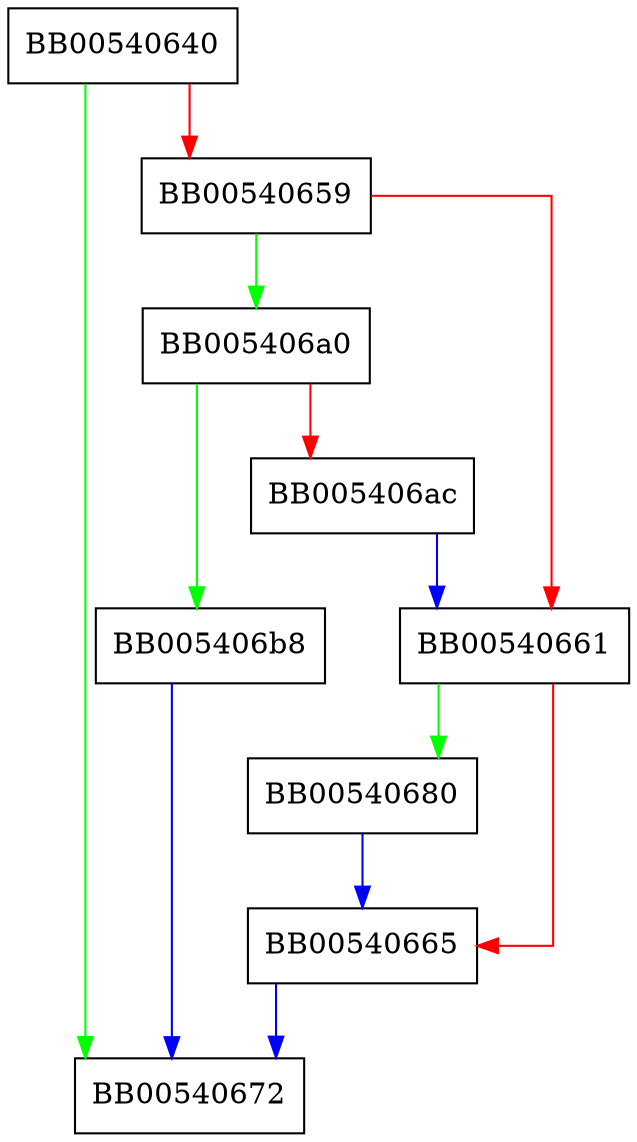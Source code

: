 digraph BN_copy {
  node [shape="box"];
  graph [splines=ortho];
  BB00540640 -> BB00540672 [color="green"];
  BB00540640 -> BB00540659 [color="red"];
  BB00540659 -> BB005406a0 [color="green"];
  BB00540659 -> BB00540661 [color="red"];
  BB00540661 -> BB00540680 [color="green"];
  BB00540661 -> BB00540665 [color="red"];
  BB00540665 -> BB00540672 [color="blue"];
  BB00540680 -> BB00540665 [color="blue"];
  BB005406a0 -> BB005406b8 [color="green"];
  BB005406a0 -> BB005406ac [color="red"];
  BB005406ac -> BB00540661 [color="blue"];
  BB005406b8 -> BB00540672 [color="blue"];
}